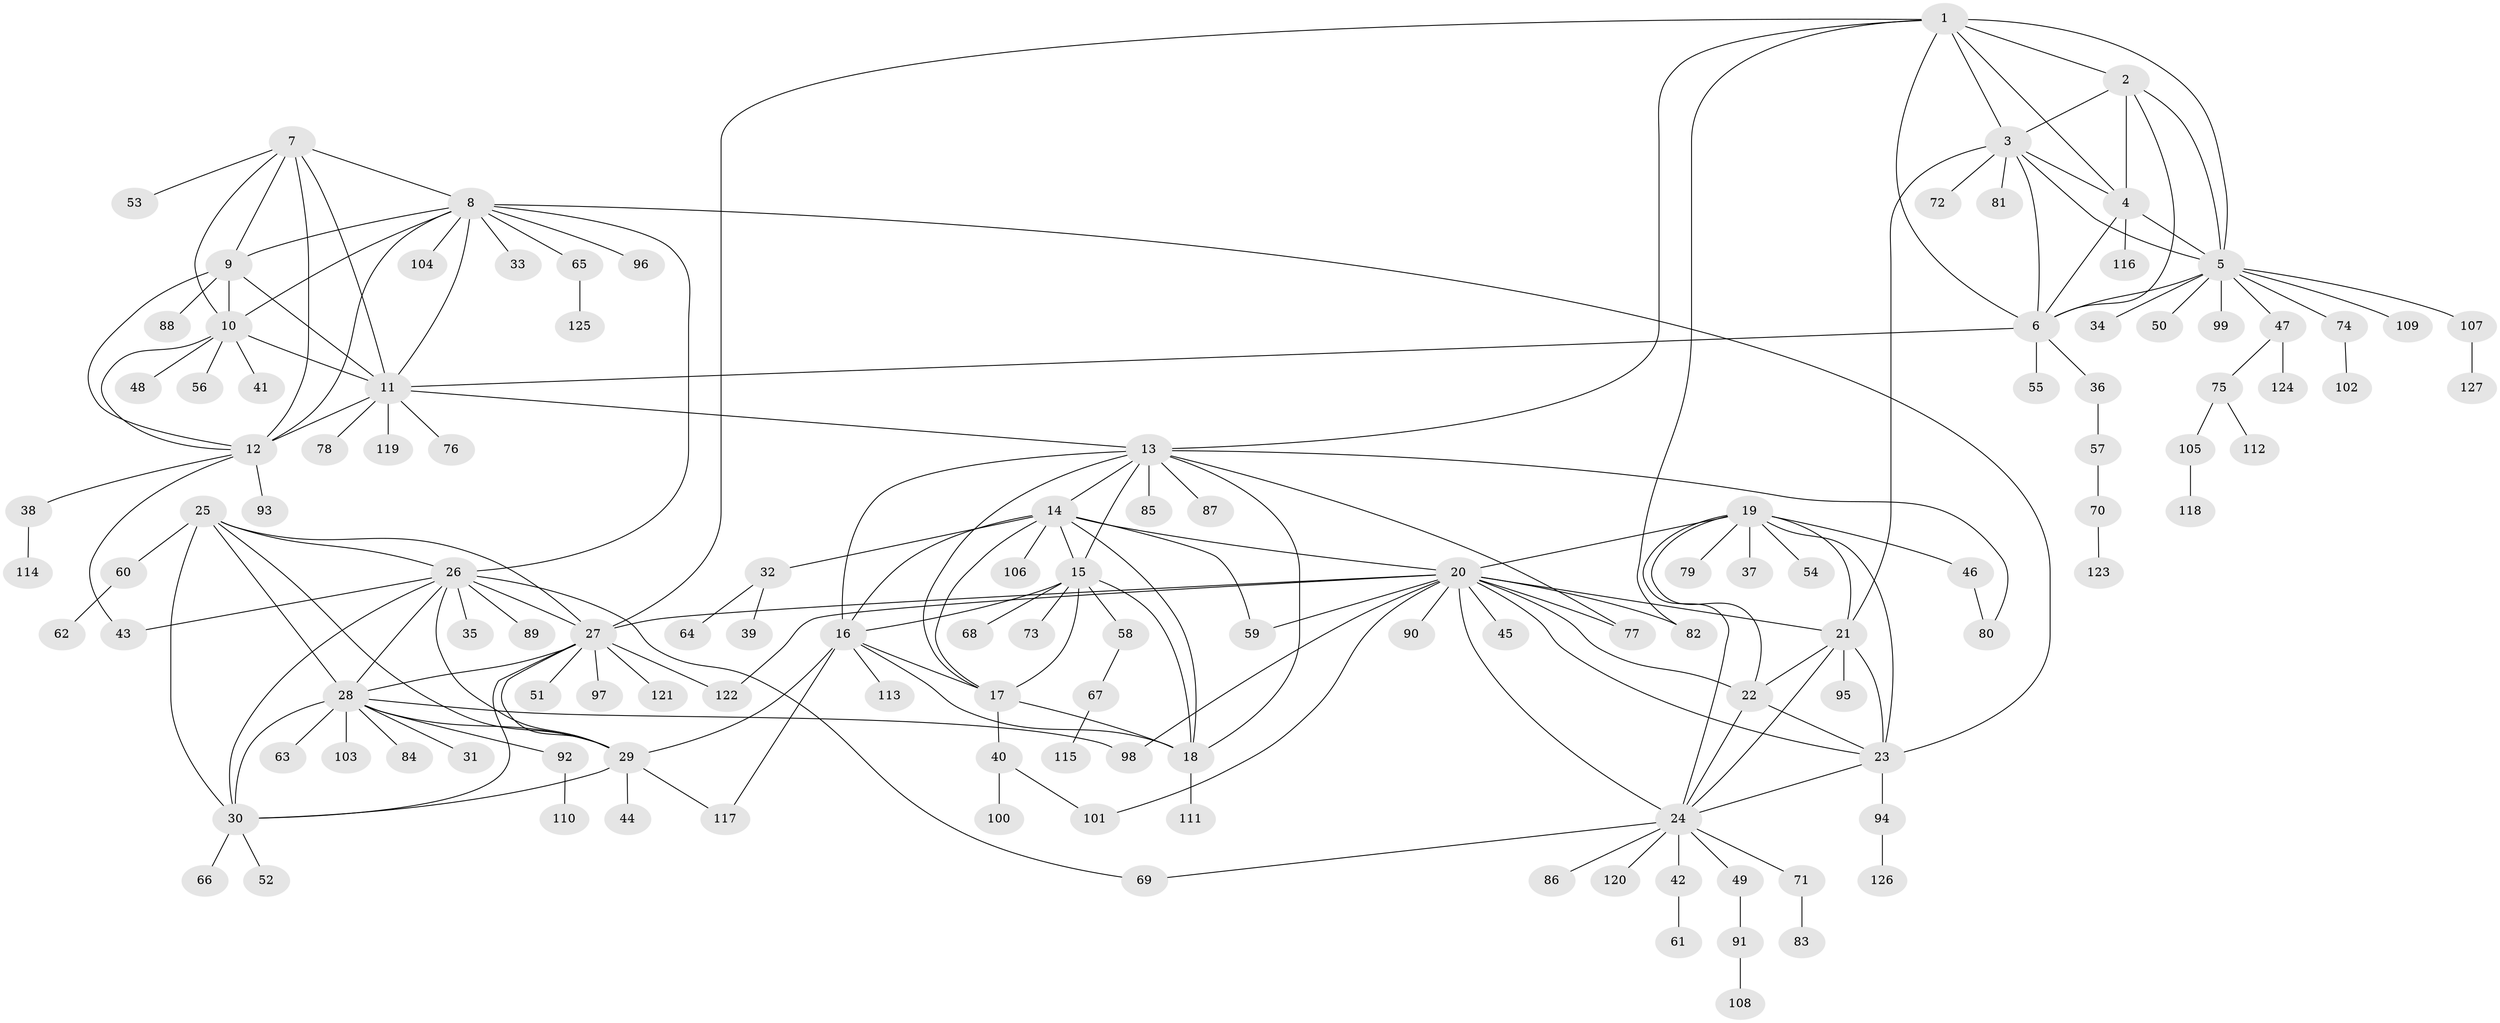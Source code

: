 // Generated by graph-tools (version 1.1) at 2025/37/03/09/25 02:37:39]
// undirected, 127 vertices, 192 edges
graph export_dot {
graph [start="1"]
  node [color=gray90,style=filled];
  1;
  2;
  3;
  4;
  5;
  6;
  7;
  8;
  9;
  10;
  11;
  12;
  13;
  14;
  15;
  16;
  17;
  18;
  19;
  20;
  21;
  22;
  23;
  24;
  25;
  26;
  27;
  28;
  29;
  30;
  31;
  32;
  33;
  34;
  35;
  36;
  37;
  38;
  39;
  40;
  41;
  42;
  43;
  44;
  45;
  46;
  47;
  48;
  49;
  50;
  51;
  52;
  53;
  54;
  55;
  56;
  57;
  58;
  59;
  60;
  61;
  62;
  63;
  64;
  65;
  66;
  67;
  68;
  69;
  70;
  71;
  72;
  73;
  74;
  75;
  76;
  77;
  78;
  79;
  80;
  81;
  82;
  83;
  84;
  85;
  86;
  87;
  88;
  89;
  90;
  91;
  92;
  93;
  94;
  95;
  96;
  97;
  98;
  99;
  100;
  101;
  102;
  103;
  104;
  105;
  106;
  107;
  108;
  109;
  110;
  111;
  112;
  113;
  114;
  115;
  116;
  117;
  118;
  119;
  120;
  121;
  122;
  123;
  124;
  125;
  126;
  127;
  1 -- 2;
  1 -- 3;
  1 -- 4;
  1 -- 5;
  1 -- 6;
  1 -- 13;
  1 -- 27;
  1 -- 82;
  2 -- 3;
  2 -- 4;
  2 -- 5;
  2 -- 6;
  3 -- 4;
  3 -- 5;
  3 -- 6;
  3 -- 21;
  3 -- 72;
  3 -- 81;
  4 -- 5;
  4 -- 6;
  4 -- 116;
  5 -- 6;
  5 -- 34;
  5 -- 47;
  5 -- 50;
  5 -- 74;
  5 -- 99;
  5 -- 107;
  5 -- 109;
  6 -- 11;
  6 -- 36;
  6 -- 55;
  7 -- 8;
  7 -- 9;
  7 -- 10;
  7 -- 11;
  7 -- 12;
  7 -- 53;
  8 -- 9;
  8 -- 10;
  8 -- 11;
  8 -- 12;
  8 -- 23;
  8 -- 26;
  8 -- 33;
  8 -- 65;
  8 -- 96;
  8 -- 104;
  9 -- 10;
  9 -- 11;
  9 -- 12;
  9 -- 88;
  10 -- 11;
  10 -- 12;
  10 -- 41;
  10 -- 48;
  10 -- 56;
  11 -- 12;
  11 -- 13;
  11 -- 76;
  11 -- 78;
  11 -- 119;
  12 -- 38;
  12 -- 43;
  12 -- 93;
  13 -- 14;
  13 -- 15;
  13 -- 16;
  13 -- 17;
  13 -- 18;
  13 -- 77;
  13 -- 80;
  13 -- 85;
  13 -- 87;
  14 -- 15;
  14 -- 16;
  14 -- 17;
  14 -- 18;
  14 -- 20;
  14 -- 32;
  14 -- 59;
  14 -- 106;
  15 -- 16;
  15 -- 17;
  15 -- 18;
  15 -- 58;
  15 -- 68;
  15 -- 73;
  16 -- 17;
  16 -- 18;
  16 -- 29;
  16 -- 113;
  16 -- 117;
  17 -- 18;
  17 -- 40;
  18 -- 111;
  19 -- 20;
  19 -- 21;
  19 -- 22;
  19 -- 23;
  19 -- 24;
  19 -- 37;
  19 -- 46;
  19 -- 54;
  19 -- 79;
  20 -- 21;
  20 -- 22;
  20 -- 23;
  20 -- 24;
  20 -- 27;
  20 -- 45;
  20 -- 59;
  20 -- 77;
  20 -- 82;
  20 -- 90;
  20 -- 98;
  20 -- 101;
  20 -- 122;
  21 -- 22;
  21 -- 23;
  21 -- 24;
  21 -- 95;
  22 -- 23;
  22 -- 24;
  23 -- 24;
  23 -- 94;
  24 -- 42;
  24 -- 49;
  24 -- 69;
  24 -- 71;
  24 -- 86;
  24 -- 120;
  25 -- 26;
  25 -- 27;
  25 -- 28;
  25 -- 29;
  25 -- 30;
  25 -- 60;
  26 -- 27;
  26 -- 28;
  26 -- 29;
  26 -- 30;
  26 -- 35;
  26 -- 43;
  26 -- 69;
  26 -- 89;
  27 -- 28;
  27 -- 29;
  27 -- 30;
  27 -- 51;
  27 -- 97;
  27 -- 121;
  27 -- 122;
  28 -- 29;
  28 -- 30;
  28 -- 31;
  28 -- 63;
  28 -- 84;
  28 -- 92;
  28 -- 98;
  28 -- 103;
  29 -- 30;
  29 -- 44;
  29 -- 117;
  30 -- 52;
  30 -- 66;
  32 -- 39;
  32 -- 64;
  36 -- 57;
  38 -- 114;
  40 -- 100;
  40 -- 101;
  42 -- 61;
  46 -- 80;
  47 -- 75;
  47 -- 124;
  49 -- 91;
  57 -- 70;
  58 -- 67;
  60 -- 62;
  65 -- 125;
  67 -- 115;
  70 -- 123;
  71 -- 83;
  74 -- 102;
  75 -- 105;
  75 -- 112;
  91 -- 108;
  92 -- 110;
  94 -- 126;
  105 -- 118;
  107 -- 127;
}
